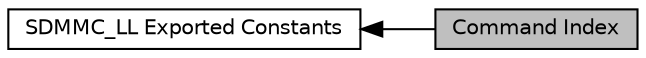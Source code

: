 digraph "Command Index"
{
  edge [fontname="Helvetica",fontsize="10",labelfontname="Helvetica",labelfontsize="10"];
  node [fontname="Helvetica",fontsize="10",shape=record];
  rankdir=LR;
  Node1 [label="SDMMC_LL Exported Constants",height=0.2,width=0.4,color="black", fillcolor="white", style="filled",URL="$group___s_d_m_m_c___l_l___exported___constants.html"];
  Node0 [label="Command Index",height=0.2,width=0.4,color="black", fillcolor="grey75", style="filled", fontcolor="black"];
  Node1->Node0 [shape=plaintext, dir="back", style="solid"];
}
